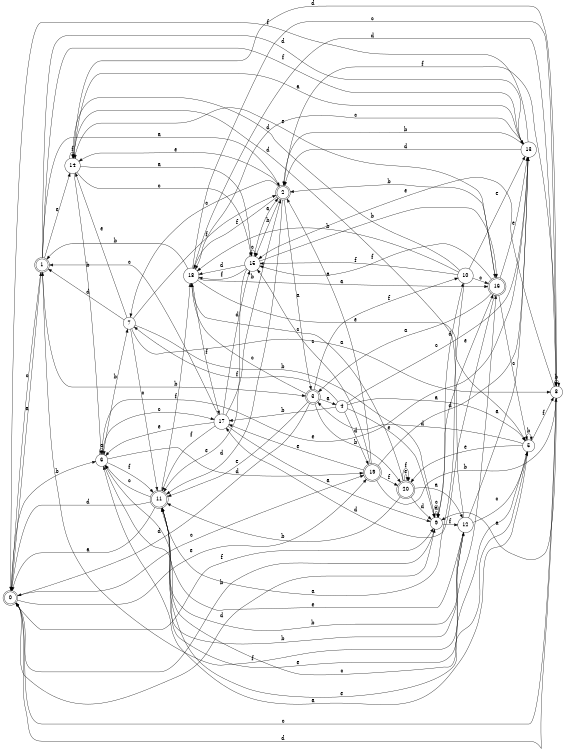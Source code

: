 digraph n17_5 {
__start0 [label="" shape="none"];

rankdir=LR;
size="8,5";

s0 [style="rounded,filled", color="black", fillcolor="white" shape="doublecircle", label="0"];
s1 [style="rounded,filled", color="black", fillcolor="white" shape="doublecircle", label="1"];
s2 [style="rounded,filled", color="black", fillcolor="white" shape="doublecircle", label="2"];
s3 [style="rounded,filled", color="black", fillcolor="white" shape="doublecircle", label="3"];
s4 [style="filled", color="black", fillcolor="white" shape="circle", label="4"];
s5 [style="filled", color="black", fillcolor="white" shape="circle", label="5"];
s6 [style="filled", color="black", fillcolor="white" shape="circle", label="6"];
s7 [style="filled", color="black", fillcolor="white" shape="circle", label="7"];
s8 [style="filled", color="black", fillcolor="white" shape="circle", label="8"];
s9 [style="filled", color="black", fillcolor="white" shape="circle", label="9"];
s10 [style="filled", color="black", fillcolor="white" shape="circle", label="10"];
s11 [style="rounded,filled", color="black", fillcolor="white" shape="doublecircle", label="11"];
s12 [style="filled", color="black", fillcolor="white" shape="circle", label="12"];
s13 [style="filled", color="black", fillcolor="white" shape="circle", label="13"];
s14 [style="filled", color="black", fillcolor="white" shape="circle", label="14"];
s15 [style="filled", color="black", fillcolor="white" shape="circle", label="15"];
s16 [style="rounded,filled", color="black", fillcolor="white" shape="doublecircle", label="16"];
s17 [style="filled", color="black", fillcolor="white" shape="circle", label="17"];
s18 [style="filled", color="black", fillcolor="white" shape="circle", label="18"];
s19 [style="rounded,filled", color="black", fillcolor="white" shape="doublecircle", label="19"];
s20 [style="rounded,filled", color="black", fillcolor="white" shape="doublecircle", label="20"];
s0 -> s1 [label="a"];
s0 -> s6 [label="b"];
s0 -> s19 [label="c"];
s0 -> s9 [label="d"];
s0 -> s19 [label="e"];
s0 -> s9 [label="f"];
s1 -> s2 [label="a"];
s1 -> s3 [label="b"];
s1 -> s0 [label="c"];
s1 -> s13 [label="d"];
s1 -> s14 [label="e"];
s1 -> s13 [label="f"];
s2 -> s3 [label="a"];
s2 -> s15 [label="b"];
s2 -> s7 [label="c"];
s2 -> s11 [label="d"];
s2 -> s14 [label="e"];
s2 -> s18 [label="f"];
s3 -> s4 [label="a"];
s3 -> s20 [label="b"];
s3 -> s18 [label="c"];
s3 -> s0 [label="d"];
s3 -> s11 [label="e"];
s3 -> s10 [label="f"];
s4 -> s5 [label="a"];
s4 -> s17 [label="b"];
s4 -> s13 [label="c"];
s4 -> s19 [label="d"];
s4 -> s9 [label="e"];
s4 -> s7 [label="f"];
s5 -> s6 [label="a"];
s5 -> s5 [label="b"];
s5 -> s11 [label="c"];
s5 -> s3 [label="d"];
s5 -> s20 [label="e"];
s5 -> s8 [label="f"];
s6 -> s6 [label="a"];
s6 -> s7 [label="b"];
s6 -> s17 [label="c"];
s6 -> s19 [label="d"];
s6 -> s16 [label="e"];
s6 -> s11 [label="f"];
s7 -> s8 [label="a"];
s7 -> s9 [label="b"];
s7 -> s11 [label="c"];
s7 -> s1 [label="d"];
s7 -> s14 [label="e"];
s7 -> s2 [label="f"];
s8 -> s9 [label="a"];
s8 -> s8 [label="b"];
s8 -> s0 [label="c"];
s8 -> s0 [label="d"];
s8 -> s15 [label="e"];
s8 -> s2 [label="f"];
s9 -> s9 [label="a"];
s9 -> s0 [label="b"];
s9 -> s9 [label="c"];
s9 -> s10 [label="d"];
s9 -> s16 [label="e"];
s9 -> s12 [label="f"];
s10 -> s11 [label="a"];
s10 -> s18 [label="b"];
s10 -> s16 [label="c"];
s10 -> s14 [label="d"];
s10 -> s13 [label="e"];
s10 -> s15 [label="f"];
s11 -> s0 [label="a"];
s11 -> s12 [label="b"];
s11 -> s6 [label="c"];
s11 -> s0 [label="d"];
s11 -> s5 [label="e"];
s11 -> s18 [label="f"];
s12 -> s13 [label="a"];
s12 -> s6 [label="b"];
s12 -> s5 [label="c"];
s12 -> s14 [label="d"];
s12 -> s11 [label="e"];
s12 -> s1 [label="f"];
s13 -> s14 [label="a"];
s13 -> s2 [label="b"];
s13 -> s18 [label="c"];
s13 -> s2 [label="d"];
s13 -> s6 [label="e"];
s13 -> s0 [label="f"];
s14 -> s15 [label="a"];
s14 -> s6 [label="b"];
s14 -> s15 [label="c"];
s14 -> s8 [label="d"];
s14 -> s16 [label="e"];
s14 -> s14 [label="f"];
s15 -> s2 [label="a"];
s15 -> s16 [label="b"];
s15 -> s15 [label="c"];
s15 -> s18 [label="d"];
s15 -> s11 [label="e"];
s15 -> s18 [label="f"];
s16 -> s3 [label="a"];
s16 -> s2 [label="b"];
s16 -> s5 [label="c"];
s16 -> s17 [label="d"];
s16 -> s13 [label="e"];
s16 -> s15 [label="f"];
s17 -> s9 [label="a"];
s17 -> s2 [label="b"];
s17 -> s1 [label="c"];
s17 -> s15 [label="d"];
s17 -> s6 [label="e"];
s17 -> s11 [label="f"];
s18 -> s16 [label="a"];
s18 -> s1 [label="b"];
s18 -> s8 [label="c"];
s18 -> s8 [label="d"];
s18 -> s5 [label="e"];
s18 -> s17 [label="f"];
s19 -> s2 [label="a"];
s19 -> s8 [label="b"];
s19 -> s15 [label="c"];
s19 -> s13 [label="d"];
s19 -> s17 [label="e"];
s19 -> s20 [label="f"];
s20 -> s12 [label="a"];
s20 -> s11 [label="b"];
s20 -> s18 [label="c"];
s20 -> s9 [label="d"];
s20 -> s20 [label="e"];
s20 -> s20 [label="f"];

}